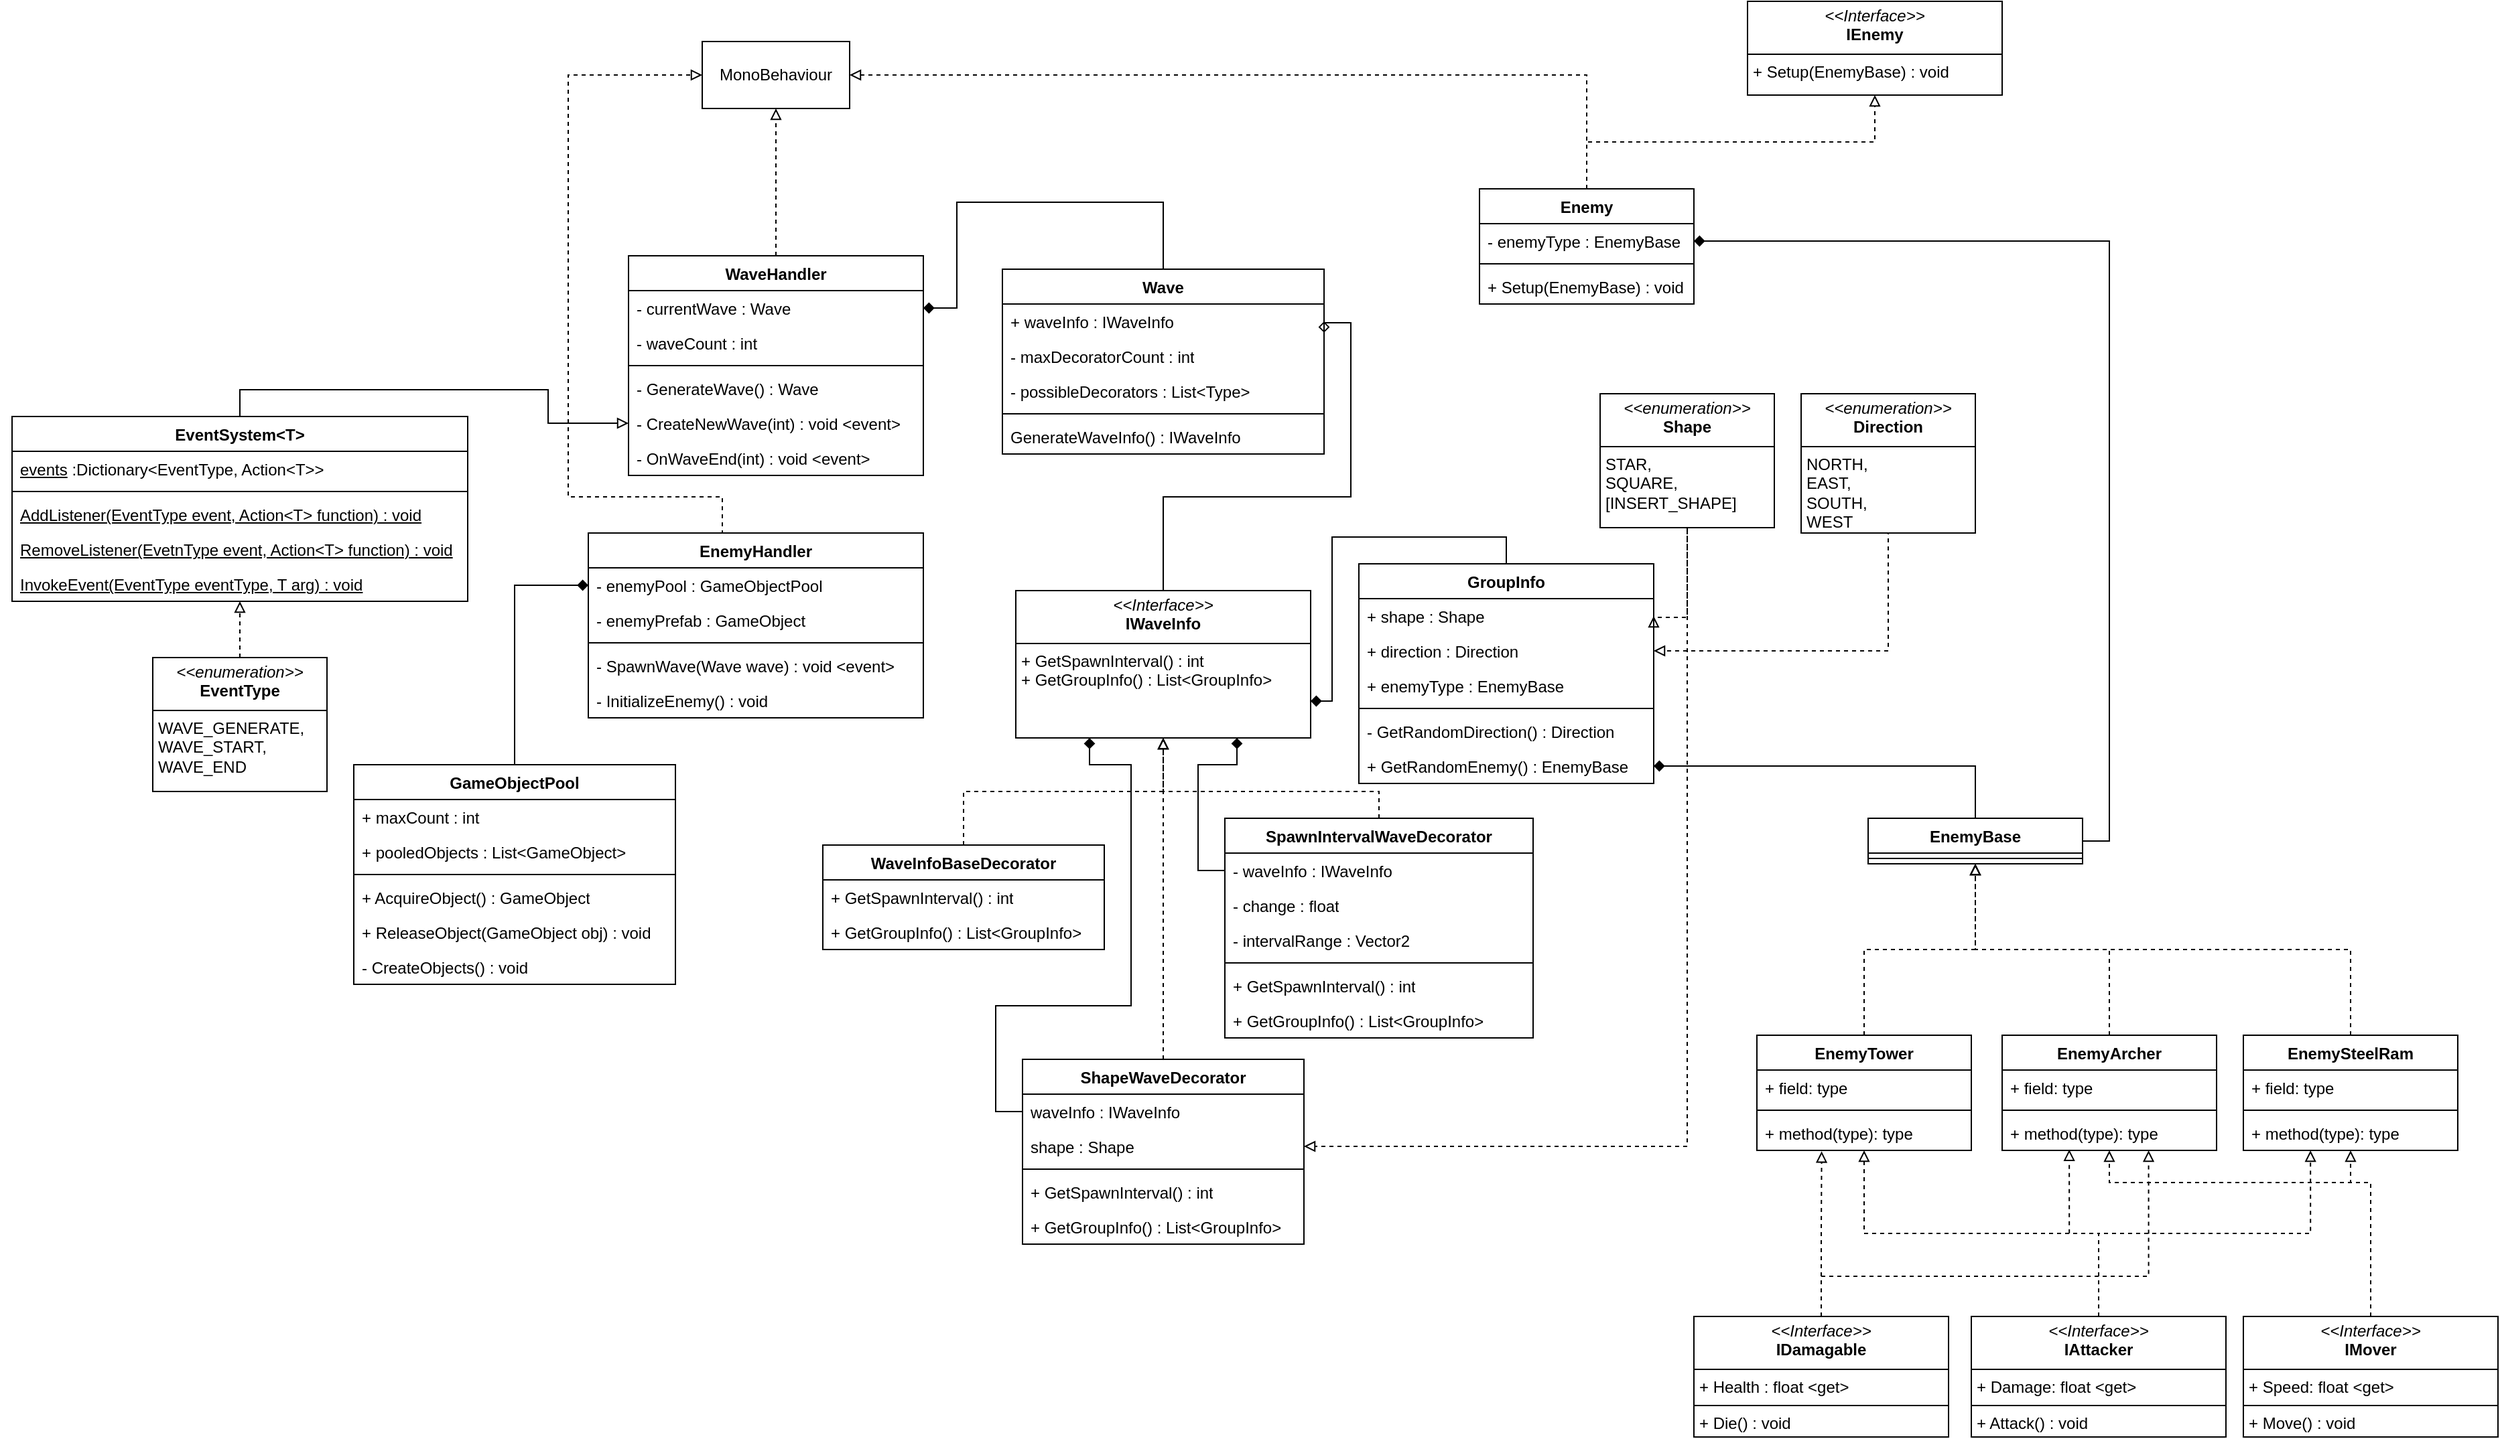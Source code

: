 <mxfile version="24.7.15">
  <diagram name="Pagina-1" id="ZAaNKUQ208jyBHNCcalK">
    <mxGraphModel dx="2112" dy="1932" grid="1" gridSize="10" guides="1" tooltips="1" connect="1" arrows="1" fold="1" page="1" pageScale="1" pageWidth="827" pageHeight="1169" math="0" shadow="0">
      <root>
        <mxCell id="0" />
        <mxCell id="1" parent="0" />
        <mxCell id="A4hRRf6fgyUjCyuhx8zS-74" style="edgeStyle=orthogonalEdgeStyle;rounded=0;orthogonalLoop=1;jettySize=auto;html=1;exitX=0.5;exitY=0;exitDx=0;exitDy=0;endArrow=diamond;endFill=1;" parent="1" source="A4hRRf6fgyUjCyuhx8zS-5" target="A4hRRf6fgyUjCyuhx8zS-70" edge="1">
          <mxGeometry relative="1" as="geometry">
            <Array as="points">
              <mxPoint x="414" y="-80" />
              <mxPoint x="260" y="-80" />
              <mxPoint x="260" y="-1" />
            </Array>
          </mxGeometry>
        </mxCell>
        <mxCell id="A4hRRf6fgyUjCyuhx8zS-5" value="Wave" style="swimlane;fontStyle=1;align=center;verticalAlign=top;childLayout=stackLayout;horizontal=1;startSize=26;horizontalStack=0;resizeParent=1;resizeParentMax=0;resizeLast=0;collapsible=1;marginBottom=0;whiteSpace=wrap;html=1;" parent="1" vertex="1">
          <mxGeometry x="294" y="-30" width="240" height="138" as="geometry" />
        </mxCell>
        <mxCell id="A4hRRf6fgyUjCyuhx8zS-67" value="+ waveInfo : IWaveInfo" style="text;strokeColor=none;fillColor=none;align=left;verticalAlign=top;spacingLeft=4;spacingRight=4;overflow=hidden;rotatable=0;points=[[0,0.5],[1,0.5]];portConstraint=eastwest;whiteSpace=wrap;html=1;" parent="A4hRRf6fgyUjCyuhx8zS-5" vertex="1">
          <mxGeometry y="26" width="240" height="26" as="geometry" />
        </mxCell>
        <mxCell id="c_gD_3OHT6W48HsS_Kz9-3" value="- maxDecoratorCount : int" style="text;strokeColor=none;fillColor=none;align=left;verticalAlign=top;spacingLeft=4;spacingRight=4;overflow=hidden;rotatable=0;points=[[0,0.5],[1,0.5]];portConstraint=eastwest;whiteSpace=wrap;html=1;" vertex="1" parent="A4hRRf6fgyUjCyuhx8zS-5">
          <mxGeometry y="52" width="240" height="26" as="geometry" />
        </mxCell>
        <mxCell id="c_gD_3OHT6W48HsS_Kz9-4" value="- possibleDecorators : List&amp;lt;Type&amp;gt;" style="text;strokeColor=none;fillColor=none;align=left;verticalAlign=top;spacingLeft=4;spacingRight=4;overflow=hidden;rotatable=0;points=[[0,0.5],[1,0.5]];portConstraint=eastwest;whiteSpace=wrap;html=1;" vertex="1" parent="A4hRRf6fgyUjCyuhx8zS-5">
          <mxGeometry y="78" width="240" height="26" as="geometry" />
        </mxCell>
        <mxCell id="A4hRRf6fgyUjCyuhx8zS-7" value="" style="line;strokeWidth=1;fillColor=none;align=left;verticalAlign=middle;spacingTop=-1;spacingLeft=3;spacingRight=3;rotatable=0;labelPosition=right;points=[];portConstraint=eastwest;strokeColor=inherit;" parent="A4hRRf6fgyUjCyuhx8zS-5" vertex="1">
          <mxGeometry y="104" width="240" height="8" as="geometry" />
        </mxCell>
        <mxCell id="A4hRRf6fgyUjCyuhx8zS-61" value="GenerateWaveInfo() : IWaveInfo" style="text;strokeColor=none;fillColor=none;align=left;verticalAlign=top;spacingLeft=4;spacingRight=4;overflow=hidden;rotatable=0;points=[[0,0.5],[1,0.5]];portConstraint=eastwest;whiteSpace=wrap;html=1;" parent="A4hRRf6fgyUjCyuhx8zS-5" vertex="1">
          <mxGeometry y="112" width="240" height="26" as="geometry" />
        </mxCell>
        <mxCell id="A4hRRf6fgyUjCyuhx8zS-68" style="edgeStyle=orthogonalEdgeStyle;rounded=0;orthogonalLoop=1;jettySize=auto;html=1;exitX=0.5;exitY=0;exitDx=0;exitDy=0;entryX=1;entryY=0.5;entryDx=0;entryDy=0;endArrow=diamond;endFill=0;" parent="1" source="A4hRRf6fgyUjCyuhx8zS-9" target="A4hRRf6fgyUjCyuhx8zS-67" edge="1">
          <mxGeometry relative="1" as="geometry">
            <Array as="points">
              <mxPoint x="414" y="140" />
              <mxPoint x="554" y="140" />
              <mxPoint x="554" y="10" />
            </Array>
          </mxGeometry>
        </mxCell>
        <mxCell id="A4hRRf6fgyUjCyuhx8zS-9" value="&lt;p style=&quot;margin:0px;margin-top:4px;text-align:center;&quot;&gt;&lt;i&gt;&amp;lt;&amp;lt;Interface&amp;gt;&amp;gt;&lt;/i&gt;&lt;br&gt;&lt;b&gt;IWaveInfo&lt;/b&gt;&lt;/p&gt;&lt;hr size=&quot;1&quot; style=&quot;border-style:solid;&quot;&gt;&lt;p style=&quot;margin:0px;margin-left:4px;&quot;&gt;+ GetSpawnInterval() : int&lt;/p&gt;&lt;p style=&quot;margin:0px;margin-left:4px;&quot;&gt;+ GetGroupInfo() : List&amp;lt;GroupInfo&amp;gt;&lt;/p&gt;" style="verticalAlign=top;align=left;overflow=fill;html=1;whiteSpace=wrap;" parent="1" vertex="1">
          <mxGeometry x="304" y="210" width="220" height="110" as="geometry" />
        </mxCell>
        <mxCell id="A4hRRf6fgyUjCyuhx8zS-15" style="edgeStyle=orthogonalEdgeStyle;rounded=0;orthogonalLoop=1;jettySize=auto;html=1;exitX=0.5;exitY=0;exitDx=0;exitDy=0;endArrow=block;endFill=0;dashed=1;" parent="1" source="A4hRRf6fgyUjCyuhx8zS-11" target="A4hRRf6fgyUjCyuhx8zS-9" edge="1">
          <mxGeometry relative="1" as="geometry" />
        </mxCell>
        <mxCell id="A4hRRf6fgyUjCyuhx8zS-11" value="WaveInfoBaseDecorator&lt;div&gt;&lt;br&gt;&lt;/div&gt;" style="swimlane;fontStyle=1;align=center;verticalAlign=top;childLayout=stackLayout;horizontal=1;startSize=26;horizontalStack=0;resizeParent=1;resizeParentMax=0;resizeLast=0;collapsible=1;marginBottom=0;whiteSpace=wrap;html=1;" parent="1" vertex="1">
          <mxGeometry x="160" y="400" width="210" height="78" as="geometry" />
        </mxCell>
        <mxCell id="A4hRRf6fgyUjCyuhx8zS-14" value="+ GetSpawnInterval() : int" style="text;strokeColor=none;fillColor=none;align=left;verticalAlign=top;spacingLeft=4;spacingRight=4;overflow=hidden;rotatable=0;points=[[0,0.5],[1,0.5]];portConstraint=eastwest;whiteSpace=wrap;html=1;" parent="A4hRRf6fgyUjCyuhx8zS-11" vertex="1">
          <mxGeometry y="26" width="210" height="26" as="geometry" />
        </mxCell>
        <mxCell id="A4hRRf6fgyUjCyuhx8zS-16" value="+ GetGroupInfo() : List&amp;lt;GroupInfo&amp;gt;" style="text;strokeColor=none;fillColor=none;align=left;verticalAlign=top;spacingLeft=4;spacingRight=4;overflow=hidden;rotatable=0;points=[[0,0.5],[1,0.5]];portConstraint=eastwest;whiteSpace=wrap;html=1;" parent="A4hRRf6fgyUjCyuhx8zS-11" vertex="1">
          <mxGeometry y="52" width="210" height="26" as="geometry" />
        </mxCell>
        <mxCell id="A4hRRf6fgyUjCyuhx8zS-39" style="edgeStyle=orthogonalEdgeStyle;rounded=0;orthogonalLoop=1;jettySize=auto;html=1;exitX=0.5;exitY=0;exitDx=0;exitDy=0;endArrow=block;endFill=0;dashed=1;" parent="1" source="A4hRRf6fgyUjCyuhx8zS-33" target="A4hRRf6fgyUjCyuhx8zS-9" edge="1">
          <mxGeometry relative="1" as="geometry">
            <Array as="points">
              <mxPoint x="575" y="360" />
              <mxPoint x="414" y="360" />
            </Array>
          </mxGeometry>
        </mxCell>
        <mxCell id="A4hRRf6fgyUjCyuhx8zS-33" value="SpawnIntervalWaveDecorator&lt;div&gt;&lt;br&gt;&lt;/div&gt;" style="swimlane;fontStyle=1;align=center;verticalAlign=top;childLayout=stackLayout;horizontal=1;startSize=26;horizontalStack=0;resizeParent=1;resizeParentMax=0;resizeLast=0;collapsible=1;marginBottom=0;whiteSpace=wrap;html=1;" parent="1" vertex="1">
          <mxGeometry x="460" y="380" width="230" height="164" as="geometry" />
        </mxCell>
        <mxCell id="A4hRRf6fgyUjCyuhx8zS-34" value="- waveInfo : IWaveInfo&lt;div&gt;&lt;br&gt;&lt;/div&gt;" style="text;strokeColor=none;fillColor=none;align=left;verticalAlign=top;spacingLeft=4;spacingRight=4;overflow=hidden;rotatable=0;points=[[0,0.5],[1,0.5]];portConstraint=eastwest;whiteSpace=wrap;html=1;" parent="A4hRRf6fgyUjCyuhx8zS-33" vertex="1">
          <mxGeometry y="26" width="230" height="26" as="geometry" />
        </mxCell>
        <mxCell id="A4hRRf6fgyUjCyuhx8zS-41" value="- change : float" style="text;strokeColor=none;fillColor=none;align=left;verticalAlign=top;spacingLeft=4;spacingRight=4;overflow=hidden;rotatable=0;points=[[0,0.5],[1,0.5]];portConstraint=eastwest;whiteSpace=wrap;html=1;" parent="A4hRRf6fgyUjCyuhx8zS-33" vertex="1">
          <mxGeometry y="52" width="230" height="26" as="geometry" />
        </mxCell>
        <mxCell id="c_gD_3OHT6W48HsS_Kz9-7" value="- intervalRange : Vector2" style="text;strokeColor=none;fillColor=none;align=left;verticalAlign=top;spacingLeft=4;spacingRight=4;overflow=hidden;rotatable=0;points=[[0,0.5],[1,0.5]];portConstraint=eastwest;whiteSpace=wrap;html=1;" vertex="1" parent="A4hRRf6fgyUjCyuhx8zS-33">
          <mxGeometry y="78" width="230" height="26" as="geometry" />
        </mxCell>
        <mxCell id="A4hRRf6fgyUjCyuhx8zS-35" value="" style="line;strokeWidth=1;fillColor=none;align=left;verticalAlign=middle;spacingTop=-1;spacingLeft=3;spacingRight=3;rotatable=0;labelPosition=right;points=[];portConstraint=eastwest;strokeColor=inherit;" parent="A4hRRf6fgyUjCyuhx8zS-33" vertex="1">
          <mxGeometry y="104" width="230" height="8" as="geometry" />
        </mxCell>
        <mxCell id="A4hRRf6fgyUjCyuhx8zS-37" value="+ GetSpawnInterval() : int" style="text;strokeColor=none;fillColor=none;align=left;verticalAlign=top;spacingLeft=4;spacingRight=4;overflow=hidden;rotatable=0;points=[[0,0.5],[1,0.5]];portConstraint=eastwest;whiteSpace=wrap;html=1;" parent="A4hRRf6fgyUjCyuhx8zS-33" vertex="1">
          <mxGeometry y="112" width="230" height="26" as="geometry" />
        </mxCell>
        <mxCell id="A4hRRf6fgyUjCyuhx8zS-38" value="+ GetGroupInfo() : List&amp;lt;GroupInfo&amp;gt;" style="text;strokeColor=none;fillColor=none;align=left;verticalAlign=top;spacingLeft=4;spacingRight=4;overflow=hidden;rotatable=0;points=[[0,0.5],[1,0.5]];portConstraint=eastwest;whiteSpace=wrap;html=1;" parent="A4hRRf6fgyUjCyuhx8zS-33" vertex="1">
          <mxGeometry y="138" width="230" height="26" as="geometry" />
        </mxCell>
        <mxCell id="c_gD_3OHT6W48HsS_Kz9-5" style="edgeStyle=orthogonalEdgeStyle;rounded=0;orthogonalLoop=1;jettySize=auto;html=1;exitX=0.5;exitY=0;exitDx=0;exitDy=0;entryX=0.5;entryY=1;entryDx=0;entryDy=0;dashed=1;endArrow=block;endFill=0;" edge="1" parent="1" source="A4hRRf6fgyUjCyuhx8zS-42" target="A4hRRf6fgyUjCyuhx8zS-9">
          <mxGeometry relative="1" as="geometry" />
        </mxCell>
        <mxCell id="A4hRRf6fgyUjCyuhx8zS-42" value="ShapeWaveDecorator" style="swimlane;fontStyle=1;align=center;verticalAlign=top;childLayout=stackLayout;horizontal=1;startSize=26;horizontalStack=0;resizeParent=1;resizeParentMax=0;resizeLast=0;collapsible=1;marginBottom=0;whiteSpace=wrap;html=1;" parent="1" vertex="1">
          <mxGeometry x="309" y="560" width="210" height="138" as="geometry" />
        </mxCell>
        <mxCell id="A4hRRf6fgyUjCyuhx8zS-43" value="waveInfo : IWaveInfo&lt;div&gt;&lt;br&gt;&lt;/div&gt;" style="text;strokeColor=none;fillColor=none;align=left;verticalAlign=top;spacingLeft=4;spacingRight=4;overflow=hidden;rotatable=0;points=[[0,0.5],[1,0.5]];portConstraint=eastwest;whiteSpace=wrap;html=1;" parent="A4hRRf6fgyUjCyuhx8zS-42" vertex="1">
          <mxGeometry y="26" width="210" height="26" as="geometry" />
        </mxCell>
        <mxCell id="T9z3V0rb0f9MsFmui5pd-3" value="shape : Shape" style="text;strokeColor=none;fillColor=none;align=left;verticalAlign=top;spacingLeft=4;spacingRight=4;overflow=hidden;rotatable=0;points=[[0,0.5],[1,0.5]];portConstraint=eastwest;whiteSpace=wrap;html=1;" parent="A4hRRf6fgyUjCyuhx8zS-42" vertex="1">
          <mxGeometry y="52" width="210" height="26" as="geometry" />
        </mxCell>
        <mxCell id="A4hRRf6fgyUjCyuhx8zS-44" value="" style="line;strokeWidth=1;fillColor=none;align=left;verticalAlign=middle;spacingTop=-1;spacingLeft=3;spacingRight=3;rotatable=0;labelPosition=right;points=[];portConstraint=eastwest;strokeColor=inherit;" parent="A4hRRf6fgyUjCyuhx8zS-42" vertex="1">
          <mxGeometry y="78" width="210" height="8" as="geometry" />
        </mxCell>
        <mxCell id="A4hRRf6fgyUjCyuhx8zS-45" value="+ GetSpawnInterval() : int" style="text;strokeColor=none;fillColor=none;align=left;verticalAlign=top;spacingLeft=4;spacingRight=4;overflow=hidden;rotatable=0;points=[[0,0.5],[1,0.5]];portConstraint=eastwest;whiteSpace=wrap;html=1;" parent="A4hRRf6fgyUjCyuhx8zS-42" vertex="1">
          <mxGeometry y="86" width="210" height="26" as="geometry" />
        </mxCell>
        <mxCell id="A4hRRf6fgyUjCyuhx8zS-47" value="+ GetGroupInfo() : List&amp;lt;GroupInfo&amp;gt;" style="text;strokeColor=none;fillColor=none;align=left;verticalAlign=top;spacingLeft=4;spacingRight=4;overflow=hidden;rotatable=0;points=[[0,0.5],[1,0.5]];portConstraint=eastwest;whiteSpace=wrap;html=1;" parent="A4hRRf6fgyUjCyuhx8zS-42" vertex="1">
          <mxGeometry y="112" width="210" height="26" as="geometry" />
        </mxCell>
        <mxCell id="A4hRRf6fgyUjCyuhx8zS-53" style="edgeStyle=orthogonalEdgeStyle;rounded=0;orthogonalLoop=1;jettySize=auto;html=1;exitX=0.5;exitY=0;exitDx=0;exitDy=0;entryX=1;entryY=0.75;entryDx=0;entryDy=0;endArrow=diamond;endFill=1;" parent="1" source="A4hRRf6fgyUjCyuhx8zS-48" target="A4hRRf6fgyUjCyuhx8zS-9" edge="1">
          <mxGeometry relative="1" as="geometry" />
        </mxCell>
        <mxCell id="A4hRRf6fgyUjCyuhx8zS-48" value="GroupInfo" style="swimlane;fontStyle=1;align=center;verticalAlign=top;childLayout=stackLayout;horizontal=1;startSize=26;horizontalStack=0;resizeParent=1;resizeParentMax=0;resizeLast=0;collapsible=1;marginBottom=0;whiteSpace=wrap;html=1;" parent="1" vertex="1">
          <mxGeometry x="560" y="190" width="220" height="164" as="geometry" />
        </mxCell>
        <mxCell id="A4hRRf6fgyUjCyuhx8zS-49" value="+ shape : Shape" style="text;strokeColor=none;fillColor=none;align=left;verticalAlign=top;spacingLeft=4;spacingRight=4;overflow=hidden;rotatable=0;points=[[0,0.5],[1,0.5]];portConstraint=eastwest;whiteSpace=wrap;html=1;" parent="A4hRRf6fgyUjCyuhx8zS-48" vertex="1">
          <mxGeometry y="26" width="220" height="26" as="geometry" />
        </mxCell>
        <mxCell id="A4hRRf6fgyUjCyuhx8zS-52" value="+ direction : Direction" style="text;strokeColor=none;fillColor=none;align=left;verticalAlign=top;spacingLeft=4;spacingRight=4;overflow=hidden;rotatable=0;points=[[0,0.5],[1,0.5]];portConstraint=eastwest;whiteSpace=wrap;html=1;" parent="A4hRRf6fgyUjCyuhx8zS-48" vertex="1">
          <mxGeometry y="52" width="220" height="26" as="geometry" />
        </mxCell>
        <mxCell id="c_gD_3OHT6W48HsS_Kz9-11" value="+ enemyType : EnemyBase" style="text;strokeColor=none;fillColor=none;align=left;verticalAlign=top;spacingLeft=4;spacingRight=4;overflow=hidden;rotatable=0;points=[[0,0.5],[1,0.5]];portConstraint=eastwest;whiteSpace=wrap;html=1;" vertex="1" parent="A4hRRf6fgyUjCyuhx8zS-48">
          <mxGeometry y="78" width="220" height="26" as="geometry" />
        </mxCell>
        <mxCell id="A4hRRf6fgyUjCyuhx8zS-50" value="" style="line;strokeWidth=1;fillColor=none;align=left;verticalAlign=middle;spacingTop=-1;spacingLeft=3;spacingRight=3;rotatable=0;labelPosition=right;points=[];portConstraint=eastwest;strokeColor=inherit;" parent="A4hRRf6fgyUjCyuhx8zS-48" vertex="1">
          <mxGeometry y="104" width="220" height="8" as="geometry" />
        </mxCell>
        <mxCell id="A4hRRf6fgyUjCyuhx8zS-51" value="- GetRandomDirection() : Direction" style="text;strokeColor=none;fillColor=none;align=left;verticalAlign=top;spacingLeft=4;spacingRight=4;overflow=hidden;rotatable=0;points=[[0,0.5],[1,0.5]];portConstraint=eastwest;whiteSpace=wrap;html=1;" parent="A4hRRf6fgyUjCyuhx8zS-48" vertex="1">
          <mxGeometry y="112" width="220" height="26" as="geometry" />
        </mxCell>
        <mxCell id="T9z3V0rb0f9MsFmui5pd-2" value="+ GetRandomEnemy() : EnemyBase" style="text;strokeColor=none;fillColor=none;align=left;verticalAlign=top;spacingLeft=4;spacingRight=4;overflow=hidden;rotatable=0;points=[[0,0.5],[1,0.5]];portConstraint=eastwest;whiteSpace=wrap;html=1;" parent="A4hRRf6fgyUjCyuhx8zS-48" vertex="1">
          <mxGeometry y="138" width="220" height="26" as="geometry" />
        </mxCell>
        <mxCell id="A4hRRf6fgyUjCyuhx8zS-60" style="edgeStyle=orthogonalEdgeStyle;rounded=0;orthogonalLoop=1;jettySize=auto;html=1;exitX=0.5;exitY=0;exitDx=0;exitDy=0;entryX=1;entryY=0.5;entryDx=0;entryDy=0;endArrow=block;endFill=0;dashed=1;" parent="1" source="A4hRRf6fgyUjCyuhx8zS-56" target="A4hRRf6fgyUjCyuhx8zS-49" edge="1">
          <mxGeometry relative="1" as="geometry">
            <Array as="points">
              <mxPoint x="805" y="230" />
            </Array>
          </mxGeometry>
        </mxCell>
        <mxCell id="c_gD_3OHT6W48HsS_Kz9-6" style="edgeStyle=orthogonalEdgeStyle;rounded=0;orthogonalLoop=1;jettySize=auto;html=1;exitX=0.5;exitY=1;exitDx=0;exitDy=0;dashed=1;endArrow=block;endFill=0;" edge="1" parent="1" source="A4hRRf6fgyUjCyuhx8zS-56" target="T9z3V0rb0f9MsFmui5pd-3">
          <mxGeometry relative="1" as="geometry" />
        </mxCell>
        <mxCell id="A4hRRf6fgyUjCyuhx8zS-56" value="&lt;p style=&quot;margin:0px;margin-top:4px;text-align:center;&quot;&gt;&lt;i&gt;&amp;lt;&amp;lt;enumeration&amp;gt;&amp;gt;&lt;/i&gt;&lt;br&gt;&lt;b&gt;Shape&lt;/b&gt;&lt;/p&gt;&lt;hr size=&quot;1&quot; style=&quot;border-style:solid;&quot;&gt;&lt;p style=&quot;margin:0px;margin-left:4px;&quot;&gt;STAR,&lt;/p&gt;&lt;p style=&quot;margin:0px;margin-left:4px;&quot;&gt;SQUARE,&lt;/p&gt;&lt;p style=&quot;margin:0px;margin-left:4px;&quot;&gt;[INSERT_SHAPE]&lt;/p&gt;" style="verticalAlign=top;align=left;overflow=fill;html=1;whiteSpace=wrap;" parent="1" vertex="1">
          <mxGeometry x="740" y="63" width="130" height="100" as="geometry" />
        </mxCell>
        <mxCell id="A4hRRf6fgyUjCyuhx8zS-59" style="edgeStyle=orthogonalEdgeStyle;rounded=0;orthogonalLoop=1;jettySize=auto;html=1;exitX=0.5;exitY=0;exitDx=0;exitDy=0;entryX=1;entryY=0.5;entryDx=0;entryDy=0;endArrow=block;endFill=0;dashed=1;" parent="1" source="A4hRRf6fgyUjCyuhx8zS-57" target="A4hRRf6fgyUjCyuhx8zS-52" edge="1">
          <mxGeometry relative="1" as="geometry">
            <Array as="points">
              <mxPoint x="955" y="255" />
            </Array>
          </mxGeometry>
        </mxCell>
        <mxCell id="A4hRRf6fgyUjCyuhx8zS-57" value="&lt;p style=&quot;margin:0px;margin-top:4px;text-align:center;&quot;&gt;&lt;i&gt;&amp;lt;&amp;lt;enumeration&amp;gt;&amp;gt;&lt;/i&gt;&lt;br&gt;&lt;b&gt;Direction&lt;/b&gt;&lt;/p&gt;&lt;hr size=&quot;1&quot; style=&quot;border-style:solid;&quot;&gt;&lt;p style=&quot;margin:0px;margin-left:4px;&quot;&gt;NORTH,&lt;/p&gt;&lt;p style=&quot;margin:0px;margin-left:4px;&quot;&gt;EAST,&lt;/p&gt;&lt;p style=&quot;margin:0px;margin-left:4px;&quot;&gt;SOUTH,&lt;/p&gt;&lt;p style=&quot;margin:0px;margin-left:4px;&quot;&gt;WEST&lt;/p&gt;" style="verticalAlign=top;align=left;overflow=fill;html=1;whiteSpace=wrap;" parent="1" vertex="1">
          <mxGeometry x="890" y="63" width="130" height="104" as="geometry" />
        </mxCell>
        <mxCell id="MQfxF33sxCKg38-N3flm-3" style="edgeStyle=orthogonalEdgeStyle;rounded=0;orthogonalLoop=1;jettySize=auto;html=1;exitX=0.5;exitY=0;exitDx=0;exitDy=0;entryX=0.5;entryY=1;entryDx=0;entryDy=0;dashed=1;endArrow=block;endFill=0;" parent="1" source="A4hRRf6fgyUjCyuhx8zS-69" target="MQfxF33sxCKg38-N3flm-2" edge="1">
          <mxGeometry relative="1" as="geometry" />
        </mxCell>
        <mxCell id="A4hRRf6fgyUjCyuhx8zS-69" value="WaveHandler&lt;div&gt;&lt;br&gt;&lt;/div&gt;" style="swimlane;fontStyle=1;align=center;verticalAlign=top;childLayout=stackLayout;horizontal=1;startSize=26;horizontalStack=0;resizeParent=1;resizeParentMax=0;resizeLast=0;collapsible=1;marginBottom=0;whiteSpace=wrap;html=1;" parent="1" vertex="1">
          <mxGeometry x="15" y="-40" width="220" height="164" as="geometry" />
        </mxCell>
        <mxCell id="A4hRRf6fgyUjCyuhx8zS-70" value="- currentWave : Wave&lt;div&gt;&lt;br&gt;&lt;/div&gt;" style="text;strokeColor=none;fillColor=none;align=left;verticalAlign=top;spacingLeft=4;spacingRight=4;overflow=hidden;rotatable=0;points=[[0,0.5],[1,0.5]];portConstraint=eastwest;whiteSpace=wrap;html=1;" parent="A4hRRf6fgyUjCyuhx8zS-69" vertex="1">
          <mxGeometry y="26" width="220" height="26" as="geometry" />
        </mxCell>
        <mxCell id="c_gD_3OHT6W48HsS_Kz9-1" value="- waveCount : int" style="text;strokeColor=none;fillColor=none;align=left;verticalAlign=top;spacingLeft=4;spacingRight=4;overflow=hidden;rotatable=0;points=[[0,0.5],[1,0.5]];portConstraint=eastwest;whiteSpace=wrap;html=1;" vertex="1" parent="A4hRRf6fgyUjCyuhx8zS-69">
          <mxGeometry y="52" width="220" height="26" as="geometry" />
        </mxCell>
        <mxCell id="A4hRRf6fgyUjCyuhx8zS-71" value="" style="line;strokeWidth=1;fillColor=none;align=left;verticalAlign=middle;spacingTop=-1;spacingLeft=3;spacingRight=3;rotatable=0;labelPosition=right;points=[];portConstraint=eastwest;strokeColor=inherit;" parent="A4hRRf6fgyUjCyuhx8zS-69" vertex="1">
          <mxGeometry y="78" width="220" height="8" as="geometry" />
        </mxCell>
        <mxCell id="A4hRRf6fgyUjCyuhx8zS-72" value="- GenerateWave() : Wave" style="text;strokeColor=none;fillColor=none;align=left;verticalAlign=top;spacingLeft=4;spacingRight=4;overflow=hidden;rotatable=0;points=[[0,0.5],[1,0.5]];portConstraint=eastwest;whiteSpace=wrap;html=1;" parent="A4hRRf6fgyUjCyuhx8zS-69" vertex="1">
          <mxGeometry y="86" width="220" height="26" as="geometry" />
        </mxCell>
        <mxCell id="A4hRRf6fgyUjCyuhx8zS-76" value="- CreateNewWave(int) : void &amp;lt;event&amp;gt;" style="text;strokeColor=none;fillColor=none;align=left;verticalAlign=top;spacingLeft=4;spacingRight=4;overflow=hidden;rotatable=0;points=[[0,0.5],[1,0.5]];portConstraint=eastwest;whiteSpace=wrap;html=1;" parent="A4hRRf6fgyUjCyuhx8zS-69" vertex="1">
          <mxGeometry y="112" width="220" height="26" as="geometry" />
        </mxCell>
        <mxCell id="c_gD_3OHT6W48HsS_Kz9-2" value="- OnWaveEnd(int) : void &amp;lt;event&amp;gt;" style="text;strokeColor=none;fillColor=none;align=left;verticalAlign=top;spacingLeft=4;spacingRight=4;overflow=hidden;rotatable=0;points=[[0,0.5],[1,0.5]];portConstraint=eastwest;whiteSpace=wrap;html=1;" vertex="1" parent="A4hRRf6fgyUjCyuhx8zS-69">
          <mxGeometry y="138" width="220" height="26" as="geometry" />
        </mxCell>
        <mxCell id="lJ5PHofeOfsGU0Xv9PLx-1" style="edgeStyle=orthogonalEdgeStyle;rounded=0;orthogonalLoop=1;jettySize=auto;html=1;exitX=0.5;exitY=0;exitDx=0;exitDy=0;endArrow=block;endFill=0;" parent="1" source="8auboDsnmTtv3Tf3uesc-1" target="A4hRRf6fgyUjCyuhx8zS-76" edge="1">
          <mxGeometry relative="1" as="geometry" />
        </mxCell>
        <mxCell id="8auboDsnmTtv3Tf3uesc-1" value="EventSystem&amp;lt;T&amp;gt;" style="swimlane;fontStyle=1;align=center;verticalAlign=top;childLayout=stackLayout;horizontal=1;startSize=26;horizontalStack=0;resizeParent=1;resizeParentMax=0;resizeLast=0;collapsible=1;marginBottom=0;whiteSpace=wrap;html=1;" parent="1" vertex="1">
          <mxGeometry x="-445" y="80" width="340" height="138" as="geometry" />
        </mxCell>
        <mxCell id="8auboDsnmTtv3Tf3uesc-2" value="&lt;u&gt;events&lt;/u&gt; :Dictionary&amp;lt;EventType, Action&amp;lt;T&amp;gt;&amp;gt;" style="text;strokeColor=none;fillColor=none;align=left;verticalAlign=top;spacingLeft=4;spacingRight=4;overflow=hidden;rotatable=0;points=[[0,0.5],[1,0.5]];portConstraint=eastwest;whiteSpace=wrap;html=1;" parent="8auboDsnmTtv3Tf3uesc-1" vertex="1">
          <mxGeometry y="26" width="340" height="26" as="geometry" />
        </mxCell>
        <mxCell id="8auboDsnmTtv3Tf3uesc-3" value="" style="line;strokeWidth=1;fillColor=none;align=left;verticalAlign=middle;spacingTop=-1;spacingLeft=3;spacingRight=3;rotatable=0;labelPosition=right;points=[];portConstraint=eastwest;strokeColor=inherit;" parent="8auboDsnmTtv3Tf3uesc-1" vertex="1">
          <mxGeometry y="52" width="340" height="8" as="geometry" />
        </mxCell>
        <mxCell id="8auboDsnmTtv3Tf3uesc-4" value="&lt;u&gt;AddListener(EventType event, Action&amp;lt;T&amp;gt; function) : void&lt;/u&gt;" style="text;strokeColor=none;fillColor=none;align=left;verticalAlign=top;spacingLeft=4;spacingRight=4;overflow=hidden;rotatable=0;points=[[0,0.5],[1,0.5]];portConstraint=eastwest;whiteSpace=wrap;html=1;" parent="8auboDsnmTtv3Tf3uesc-1" vertex="1">
          <mxGeometry y="60" width="340" height="26" as="geometry" />
        </mxCell>
        <mxCell id="8auboDsnmTtv3Tf3uesc-6" value="&lt;u&gt;RemoveListener(EvetnType event, Action&amp;lt;T&amp;gt; function) : void&lt;/u&gt;" style="text;strokeColor=none;fillColor=none;align=left;verticalAlign=top;spacingLeft=4;spacingRight=4;overflow=hidden;rotatable=0;points=[[0,0.5],[1,0.5]];portConstraint=eastwest;whiteSpace=wrap;html=1;" parent="8auboDsnmTtv3Tf3uesc-1" vertex="1">
          <mxGeometry y="86" width="340" height="26" as="geometry" />
        </mxCell>
        <mxCell id="8auboDsnmTtv3Tf3uesc-7" value="&lt;u&gt;InvokeEvent(EventType eventType, T arg) : void&lt;/u&gt;" style="text;strokeColor=none;fillColor=none;align=left;verticalAlign=top;spacingLeft=4;spacingRight=4;overflow=hidden;rotatable=0;points=[[0,0.5],[1,0.5]];portConstraint=eastwest;whiteSpace=wrap;html=1;" parent="8auboDsnmTtv3Tf3uesc-1" vertex="1">
          <mxGeometry y="112" width="340" height="26" as="geometry" />
        </mxCell>
        <mxCell id="8auboDsnmTtv3Tf3uesc-10" style="edgeStyle=none;curved=0;rounded=0;orthogonalLoop=1;jettySize=auto;html=1;exitX=0.5;exitY=0;exitDx=0;exitDy=0;fontSize=12;startSize=8;endSize=8;entryX=0;entryY=0.5;entryDx=0;entryDy=0;strokeColor=none;flowAnimation=1;" parent="1" source="8auboDsnmTtv3Tf3uesc-5" target="8auboDsnmTtv3Tf3uesc-2" edge="1">
          <mxGeometry relative="1" as="geometry">
            <mxPoint x="-245.353" y="150" as="targetPoint" />
            <Array as="points">
              <mxPoint x="-245" y="179" />
            </Array>
          </mxGeometry>
        </mxCell>
        <mxCell id="T9z3V0rb0f9MsFmui5pd-1" style="edgeStyle=orthogonalEdgeStyle;rounded=0;orthogonalLoop=1;jettySize=auto;html=1;exitX=0.5;exitY=0;exitDx=0;exitDy=0;dashed=1;endArrow=block;endFill=0;" parent="1" source="8auboDsnmTtv3Tf3uesc-5" target="8auboDsnmTtv3Tf3uesc-1" edge="1">
          <mxGeometry relative="1" as="geometry" />
        </mxCell>
        <mxCell id="8auboDsnmTtv3Tf3uesc-5" value="&lt;p style=&quot;margin:0px;margin-top:4px;text-align:center;&quot;&gt;&lt;i&gt;&amp;lt;&amp;lt;enumeration&amp;gt;&amp;gt;&lt;/i&gt;&lt;br&gt;&lt;b&gt;EventType&lt;/b&gt;&lt;/p&gt;&lt;hr size=&quot;1&quot; style=&quot;border-style:solid;&quot;&gt;&lt;p style=&quot;margin:0px;margin-left:4px;&quot;&gt;WAVE_GENERATE,&lt;br&gt;&lt;/p&gt;&lt;p style=&quot;margin:0px;margin-left:4px;&quot;&gt;WAVE_START,&lt;/p&gt;&lt;p style=&quot;margin:0px;margin-left:4px;&quot;&gt;WAVE_END&lt;/p&gt;" style="verticalAlign=top;align=left;overflow=fill;html=1;whiteSpace=wrap;" parent="1" vertex="1">
          <mxGeometry x="-340" y="260" width="130" height="100" as="geometry" />
        </mxCell>
        <mxCell id="MQfxF33sxCKg38-N3flm-4" style="edgeStyle=orthogonalEdgeStyle;rounded=0;orthogonalLoop=1;jettySize=auto;html=1;exitX=0.5;exitY=0;exitDx=0;exitDy=0;entryX=0;entryY=0.5;entryDx=0;entryDy=0;dashed=1;endArrow=block;endFill=0;" parent="1" source="lJ5PHofeOfsGU0Xv9PLx-2" target="MQfxF33sxCKg38-N3flm-2" edge="1">
          <mxGeometry relative="1" as="geometry">
            <Array as="points">
              <mxPoint x="85" y="167" />
              <mxPoint x="85" y="140" />
              <mxPoint x="-30" y="140" />
              <mxPoint x="-30" y="-175" />
            </Array>
          </mxGeometry>
        </mxCell>
        <mxCell id="lJ5PHofeOfsGU0Xv9PLx-2" value="EnemyHandler" style="swimlane;fontStyle=1;align=center;verticalAlign=top;childLayout=stackLayout;horizontal=1;startSize=26;horizontalStack=0;resizeParent=1;resizeParentMax=0;resizeLast=0;collapsible=1;marginBottom=0;whiteSpace=wrap;html=1;" parent="1" vertex="1">
          <mxGeometry x="-15" y="167" width="250" height="138" as="geometry" />
        </mxCell>
        <mxCell id="lJ5PHofeOfsGU0Xv9PLx-3" value="- enemyPool : GameObjectPool" style="text;strokeColor=none;fillColor=none;align=left;verticalAlign=top;spacingLeft=4;spacingRight=4;overflow=hidden;rotatable=0;points=[[0,0.5],[1,0.5]];portConstraint=eastwest;whiteSpace=wrap;html=1;" parent="lJ5PHofeOfsGU0Xv9PLx-2" vertex="1">
          <mxGeometry y="26" width="250" height="26" as="geometry" />
        </mxCell>
        <mxCell id="lJ5PHofeOfsGU0Xv9PLx-6" value="- enemyPrefab : GameObject" style="text;strokeColor=none;fillColor=none;align=left;verticalAlign=top;spacingLeft=4;spacingRight=4;overflow=hidden;rotatable=0;points=[[0,0.5],[1,0.5]];portConstraint=eastwest;whiteSpace=wrap;html=1;" parent="lJ5PHofeOfsGU0Xv9PLx-2" vertex="1">
          <mxGeometry y="52" width="250" height="26" as="geometry" />
        </mxCell>
        <mxCell id="lJ5PHofeOfsGU0Xv9PLx-4" value="" style="line;strokeWidth=1;fillColor=none;align=left;verticalAlign=middle;spacingTop=-1;spacingLeft=3;spacingRight=3;rotatable=0;labelPosition=right;points=[];portConstraint=eastwest;strokeColor=inherit;" parent="lJ5PHofeOfsGU0Xv9PLx-2" vertex="1">
          <mxGeometry y="78" width="250" height="8" as="geometry" />
        </mxCell>
        <mxCell id="lJ5PHofeOfsGU0Xv9PLx-7" value="- SpawnWave(Wave wave) : void &amp;lt;event&amp;gt;" style="text;strokeColor=none;fillColor=none;align=left;verticalAlign=top;spacingLeft=4;spacingRight=4;overflow=hidden;rotatable=0;points=[[0,0.5],[1,0.5]];portConstraint=eastwest;whiteSpace=wrap;html=1;" parent="lJ5PHofeOfsGU0Xv9PLx-2" vertex="1">
          <mxGeometry y="86" width="250" height="26" as="geometry" />
        </mxCell>
        <mxCell id="lJ5PHofeOfsGU0Xv9PLx-5" value="- InitializeEnemy() : void" style="text;strokeColor=none;fillColor=none;align=left;verticalAlign=top;spacingLeft=4;spacingRight=4;overflow=hidden;rotatable=0;points=[[0,0.5],[1,0.5]];portConstraint=eastwest;whiteSpace=wrap;html=1;" parent="lJ5PHofeOfsGU0Xv9PLx-2" vertex="1">
          <mxGeometry y="112" width="250" height="26" as="geometry" />
        </mxCell>
        <mxCell id="lJ5PHofeOfsGU0Xv9PLx-16" style="edgeStyle=orthogonalEdgeStyle;rounded=0;orthogonalLoop=1;jettySize=auto;html=1;exitX=0.5;exitY=0;exitDx=0;exitDy=0;entryX=0;entryY=0.5;entryDx=0;entryDy=0;endArrow=diamond;endFill=1;" parent="1" source="lJ5PHofeOfsGU0Xv9PLx-9" target="lJ5PHofeOfsGU0Xv9PLx-3" edge="1">
          <mxGeometry relative="1" as="geometry">
            <Array as="points">
              <mxPoint x="-70" y="206" />
            </Array>
          </mxGeometry>
        </mxCell>
        <mxCell id="lJ5PHofeOfsGU0Xv9PLx-9" value="GameObjectPool" style="swimlane;fontStyle=1;align=center;verticalAlign=top;childLayout=stackLayout;horizontal=1;startSize=26;horizontalStack=0;resizeParent=1;resizeParentMax=0;resizeLast=0;collapsible=1;marginBottom=0;whiteSpace=wrap;html=1;" parent="1" vertex="1">
          <mxGeometry x="-190" y="340" width="240" height="164" as="geometry" />
        </mxCell>
        <mxCell id="lJ5PHofeOfsGU0Xv9PLx-13" value="+ maxCount : int" style="text;strokeColor=none;fillColor=none;align=left;verticalAlign=top;spacingLeft=4;spacingRight=4;overflow=hidden;rotatable=0;points=[[0,0.5],[1,0.5]];portConstraint=eastwest;whiteSpace=wrap;html=1;" parent="lJ5PHofeOfsGU0Xv9PLx-9" vertex="1">
          <mxGeometry y="26" width="240" height="26" as="geometry" />
        </mxCell>
        <mxCell id="lJ5PHofeOfsGU0Xv9PLx-10" value="+ pooledObjects : List&amp;lt;GameObject&amp;gt;" style="text;strokeColor=none;fillColor=none;align=left;verticalAlign=top;spacingLeft=4;spacingRight=4;overflow=hidden;rotatable=0;points=[[0,0.5],[1,0.5]];portConstraint=eastwest;whiteSpace=wrap;html=1;" parent="lJ5PHofeOfsGU0Xv9PLx-9" vertex="1">
          <mxGeometry y="52" width="240" height="26" as="geometry" />
        </mxCell>
        <mxCell id="lJ5PHofeOfsGU0Xv9PLx-11" value="" style="line;strokeWidth=1;fillColor=none;align=left;verticalAlign=middle;spacingTop=-1;spacingLeft=3;spacingRight=3;rotatable=0;labelPosition=right;points=[];portConstraint=eastwest;strokeColor=inherit;" parent="lJ5PHofeOfsGU0Xv9PLx-9" vertex="1">
          <mxGeometry y="78" width="240" height="8" as="geometry" />
        </mxCell>
        <mxCell id="lJ5PHofeOfsGU0Xv9PLx-12" value="+ AcquireObject() : GameObject" style="text;strokeColor=none;fillColor=none;align=left;verticalAlign=top;spacingLeft=4;spacingRight=4;overflow=hidden;rotatable=0;points=[[0,0.5],[1,0.5]];portConstraint=eastwest;whiteSpace=wrap;html=1;" parent="lJ5PHofeOfsGU0Xv9PLx-9" vertex="1">
          <mxGeometry y="86" width="240" height="26" as="geometry" />
        </mxCell>
        <mxCell id="lJ5PHofeOfsGU0Xv9PLx-14" value="+ ReleaseObject(GameObject obj) : void" style="text;strokeColor=none;fillColor=none;align=left;verticalAlign=top;spacingLeft=4;spacingRight=4;overflow=hidden;rotatable=0;points=[[0,0.5],[1,0.5]];portConstraint=eastwest;whiteSpace=wrap;html=1;" parent="lJ5PHofeOfsGU0Xv9PLx-9" vertex="1">
          <mxGeometry y="112" width="240" height="26" as="geometry" />
        </mxCell>
        <mxCell id="lJ5PHofeOfsGU0Xv9PLx-15" value="- CreateObjects() : void" style="text;strokeColor=none;fillColor=none;align=left;verticalAlign=top;spacingLeft=4;spacingRight=4;overflow=hidden;rotatable=0;points=[[0,0.5],[1,0.5]];portConstraint=eastwest;whiteSpace=wrap;html=1;" parent="lJ5PHofeOfsGU0Xv9PLx-9" vertex="1">
          <mxGeometry y="138" width="240" height="26" as="geometry" />
        </mxCell>
        <mxCell id="MQfxF33sxCKg38-N3flm-2" value="MonoBehaviour" style="html=1;whiteSpace=wrap;" parent="1" vertex="1">
          <mxGeometry x="70" y="-200" width="110" height="50" as="geometry" />
        </mxCell>
        <mxCell id="c_gD_3OHT6W48HsS_Kz9-8" style="edgeStyle=orthogonalEdgeStyle;rounded=0;orthogonalLoop=1;jettySize=auto;html=1;exitX=0;exitY=0.5;exitDx=0;exitDy=0;entryX=0.75;entryY=1;entryDx=0;entryDy=0;endArrow=diamond;endFill=1;" edge="1" parent="1" source="A4hRRf6fgyUjCyuhx8zS-34" target="A4hRRf6fgyUjCyuhx8zS-9">
          <mxGeometry relative="1" as="geometry">
            <Array as="points">
              <mxPoint x="440" y="419" />
              <mxPoint x="440" y="340" />
              <mxPoint x="469" y="340" />
            </Array>
          </mxGeometry>
        </mxCell>
        <mxCell id="c_gD_3OHT6W48HsS_Kz9-9" style="edgeStyle=orthogonalEdgeStyle;rounded=0;orthogonalLoop=1;jettySize=auto;html=1;exitX=0;exitY=0.5;exitDx=0;exitDy=0;entryX=0.25;entryY=1;entryDx=0;entryDy=0;endArrow=diamond;endFill=1;" edge="1" parent="1" source="A4hRRf6fgyUjCyuhx8zS-43" target="A4hRRf6fgyUjCyuhx8zS-9">
          <mxGeometry relative="1" as="geometry">
            <Array as="points">
              <mxPoint x="289" y="599" />
              <mxPoint x="289" y="520" />
              <mxPoint x="390" y="520" />
              <mxPoint x="390" y="340" />
              <mxPoint x="359" y="340" />
            </Array>
          </mxGeometry>
        </mxCell>
        <mxCell id="c_gD_3OHT6W48HsS_Kz9-17" style="edgeStyle=orthogonalEdgeStyle;rounded=0;orthogonalLoop=1;jettySize=auto;html=1;exitX=0.5;exitY=0;exitDx=0;exitDy=0;entryX=1;entryY=0.5;entryDx=0;entryDy=0;endArrow=diamond;endFill=1;" edge="1" parent="1" source="c_gD_3OHT6W48HsS_Kz9-13" target="T9z3V0rb0f9MsFmui5pd-2">
          <mxGeometry relative="1" as="geometry" />
        </mxCell>
        <mxCell id="c_gD_3OHT6W48HsS_Kz9-64" style="edgeStyle=orthogonalEdgeStyle;rounded=0;orthogonalLoop=1;jettySize=auto;html=1;exitX=1;exitY=0.5;exitDx=0;exitDy=0;entryX=1;entryY=0.5;entryDx=0;entryDy=0;endArrow=diamond;endFill=1;" edge="1" parent="1" source="c_gD_3OHT6W48HsS_Kz9-13" target="c_gD_3OHT6W48HsS_Kz9-60">
          <mxGeometry relative="1" as="geometry" />
        </mxCell>
        <mxCell id="c_gD_3OHT6W48HsS_Kz9-63" style="edgeStyle=orthogonalEdgeStyle;rounded=0;orthogonalLoop=1;jettySize=auto;html=1;exitX=0.5;exitY=0;exitDx=0;exitDy=0;entryX=1;entryY=0.5;entryDx=0;entryDy=0;dashed=1;endArrow=block;endFill=0;" edge="1" parent="1" source="c_gD_3OHT6W48HsS_Kz9-59" target="MQfxF33sxCKg38-N3flm-2">
          <mxGeometry relative="1" as="geometry" />
        </mxCell>
        <mxCell id="c_gD_3OHT6W48HsS_Kz9-66" style="edgeStyle=orthogonalEdgeStyle;rounded=0;orthogonalLoop=1;jettySize=auto;html=1;exitX=0.5;exitY=0;exitDx=0;exitDy=0;dashed=1;endArrow=block;endFill=0;" edge="1" parent="1" source="c_gD_3OHT6W48HsS_Kz9-59" target="c_gD_3OHT6W48HsS_Kz9-65">
          <mxGeometry relative="1" as="geometry" />
        </mxCell>
        <mxCell id="c_gD_3OHT6W48HsS_Kz9-59" value="Enemy" style="swimlane;fontStyle=1;align=center;verticalAlign=top;childLayout=stackLayout;horizontal=1;startSize=26;horizontalStack=0;resizeParent=1;resizeParentMax=0;resizeLast=0;collapsible=1;marginBottom=0;whiteSpace=wrap;html=1;" vertex="1" parent="1">
          <mxGeometry x="650" y="-90" width="160" height="86" as="geometry" />
        </mxCell>
        <mxCell id="c_gD_3OHT6W48HsS_Kz9-60" value="- enemyType : EnemyBase" style="text;strokeColor=none;fillColor=none;align=left;verticalAlign=top;spacingLeft=4;spacingRight=4;overflow=hidden;rotatable=0;points=[[0,0.5],[1,0.5]];portConstraint=eastwest;whiteSpace=wrap;html=1;" vertex="1" parent="c_gD_3OHT6W48HsS_Kz9-59">
          <mxGeometry y="26" width="160" height="26" as="geometry" />
        </mxCell>
        <mxCell id="c_gD_3OHT6W48HsS_Kz9-61" value="" style="line;strokeWidth=1;fillColor=none;align=left;verticalAlign=middle;spacingTop=-1;spacingLeft=3;spacingRight=3;rotatable=0;labelPosition=right;points=[];portConstraint=eastwest;strokeColor=inherit;" vertex="1" parent="c_gD_3OHT6W48HsS_Kz9-59">
          <mxGeometry y="52" width="160" height="8" as="geometry" />
        </mxCell>
        <mxCell id="c_gD_3OHT6W48HsS_Kz9-62" value="+ Setup(EnemyBase) : void" style="text;strokeColor=none;fillColor=none;align=left;verticalAlign=top;spacingLeft=4;spacingRight=4;overflow=hidden;rotatable=0;points=[[0,0.5],[1,0.5]];portConstraint=eastwest;whiteSpace=wrap;html=1;" vertex="1" parent="c_gD_3OHT6W48HsS_Kz9-59">
          <mxGeometry y="60" width="160" height="26" as="geometry" />
        </mxCell>
        <mxCell id="c_gD_3OHT6W48HsS_Kz9-65" value="&lt;p style=&quot;margin:0px;margin-top:4px;text-align:center;&quot;&gt;&lt;i&gt;&amp;lt;&amp;lt;Interface&amp;gt;&amp;gt;&lt;/i&gt;&lt;br&gt;&lt;b&gt;IEnemy&lt;/b&gt;&lt;/p&gt;&lt;hr size=&quot;1&quot; style=&quot;border-style:solid;&quot;&gt;&lt;p style=&quot;margin:0px;margin-left:4px;&quot;&gt;+ Setup(EnemyBase) : void&lt;/p&gt;" style="verticalAlign=top;align=left;overflow=fill;html=1;whiteSpace=wrap;" vertex="1" parent="1">
          <mxGeometry x="850" y="-230" width="190" height="70" as="geometry" />
        </mxCell>
        <mxCell id="c_gD_3OHT6W48HsS_Kz9-68" value="" style="group;fillColor=none;fillStyle=dashed;strokeWidth=2;perimeterSpacing=5;container=0;" vertex="1" connectable="0" parent="1">
          <mxGeometry x="810" y="380" width="600" height="462" as="geometry" />
        </mxCell>
        <mxCell id="c_gD_3OHT6W48HsS_Kz9-13" value="EnemyBase" style="swimlane;fontStyle=1;align=center;verticalAlign=top;childLayout=stackLayout;horizontal=1;startSize=26;horizontalStack=0;resizeParent=1;resizeParentMax=0;resizeLast=0;collapsible=1;marginBottom=0;whiteSpace=wrap;html=1;" vertex="1" parent="1">
          <mxGeometry x="940" y="380" width="160" height="34" as="geometry" />
        </mxCell>
        <mxCell id="c_gD_3OHT6W48HsS_Kz9-15" value="" style="line;strokeWidth=1;fillColor=none;align=left;verticalAlign=middle;spacingTop=-1;spacingLeft=3;spacingRight=3;rotatable=0;labelPosition=right;points=[];portConstraint=eastwest;strokeColor=inherit;" vertex="1" parent="c_gD_3OHT6W48HsS_Kz9-13">
          <mxGeometry y="26" width="160" height="8" as="geometry" />
        </mxCell>
        <mxCell id="c_gD_3OHT6W48HsS_Kz9-18" value="EnemyArcher" style="swimlane;fontStyle=1;align=center;verticalAlign=top;childLayout=stackLayout;horizontal=1;startSize=26;horizontalStack=0;resizeParent=1;resizeParentMax=0;resizeLast=0;collapsible=1;marginBottom=0;whiteSpace=wrap;html=1;" vertex="1" parent="1">
          <mxGeometry x="1040" y="542" width="160" height="86" as="geometry" />
        </mxCell>
        <mxCell id="c_gD_3OHT6W48HsS_Kz9-19" value="+ field: type" style="text;strokeColor=none;fillColor=none;align=left;verticalAlign=top;spacingLeft=4;spacingRight=4;overflow=hidden;rotatable=0;points=[[0,0.5],[1,0.5]];portConstraint=eastwest;whiteSpace=wrap;html=1;" vertex="1" parent="c_gD_3OHT6W48HsS_Kz9-18">
          <mxGeometry y="26" width="160" height="26" as="geometry" />
        </mxCell>
        <mxCell id="c_gD_3OHT6W48HsS_Kz9-20" value="" style="line;strokeWidth=1;fillColor=none;align=left;verticalAlign=middle;spacingTop=-1;spacingLeft=3;spacingRight=3;rotatable=0;labelPosition=right;points=[];portConstraint=eastwest;strokeColor=inherit;" vertex="1" parent="c_gD_3OHT6W48HsS_Kz9-18">
          <mxGeometry y="52" width="160" height="8" as="geometry" />
        </mxCell>
        <mxCell id="c_gD_3OHT6W48HsS_Kz9-21" value="+ method(type): type" style="text;strokeColor=none;fillColor=none;align=left;verticalAlign=top;spacingLeft=4;spacingRight=4;overflow=hidden;rotatable=0;points=[[0,0.5],[1,0.5]];portConstraint=eastwest;whiteSpace=wrap;html=1;" vertex="1" parent="c_gD_3OHT6W48HsS_Kz9-18">
          <mxGeometry y="60" width="160" height="26" as="geometry" />
        </mxCell>
        <mxCell id="c_gD_3OHT6W48HsS_Kz9-23" value="EnemyTower" style="swimlane;fontStyle=1;align=center;verticalAlign=top;childLayout=stackLayout;horizontal=1;startSize=26;horizontalStack=0;resizeParent=1;resizeParentMax=0;resizeLast=0;collapsible=1;marginBottom=0;whiteSpace=wrap;html=1;" vertex="1" parent="1">
          <mxGeometry x="857" y="542" width="160" height="86" as="geometry" />
        </mxCell>
        <mxCell id="c_gD_3OHT6W48HsS_Kz9-24" value="+ field: type" style="text;strokeColor=none;fillColor=none;align=left;verticalAlign=top;spacingLeft=4;spacingRight=4;overflow=hidden;rotatable=0;points=[[0,0.5],[1,0.5]];portConstraint=eastwest;whiteSpace=wrap;html=1;" vertex="1" parent="c_gD_3OHT6W48HsS_Kz9-23">
          <mxGeometry y="26" width="160" height="26" as="geometry" />
        </mxCell>
        <mxCell id="c_gD_3OHT6W48HsS_Kz9-25" value="" style="line;strokeWidth=1;fillColor=none;align=left;verticalAlign=middle;spacingTop=-1;spacingLeft=3;spacingRight=3;rotatable=0;labelPosition=right;points=[];portConstraint=eastwest;strokeColor=inherit;" vertex="1" parent="c_gD_3OHT6W48HsS_Kz9-23">
          <mxGeometry y="52" width="160" height="8" as="geometry" />
        </mxCell>
        <mxCell id="c_gD_3OHT6W48HsS_Kz9-26" value="+ method(type): type" style="text;strokeColor=none;fillColor=none;align=left;verticalAlign=top;spacingLeft=4;spacingRight=4;overflow=hidden;rotatable=0;points=[[0,0.5],[1,0.5]];portConstraint=eastwest;whiteSpace=wrap;html=1;" vertex="1" parent="c_gD_3OHT6W48HsS_Kz9-23">
          <mxGeometry y="60" width="160" height="26" as="geometry" />
        </mxCell>
        <mxCell id="c_gD_3OHT6W48HsS_Kz9-28" value="EnemySteelRam" style="swimlane;fontStyle=1;align=center;verticalAlign=top;childLayout=stackLayout;horizontal=1;startSize=26;horizontalStack=0;resizeParent=1;resizeParentMax=0;resizeLast=0;collapsible=1;marginBottom=0;whiteSpace=wrap;html=1;" vertex="1" parent="1">
          <mxGeometry x="1220" y="542" width="160" height="86" as="geometry" />
        </mxCell>
        <mxCell id="c_gD_3OHT6W48HsS_Kz9-29" value="+ field: type" style="text;strokeColor=none;fillColor=none;align=left;verticalAlign=top;spacingLeft=4;spacingRight=4;overflow=hidden;rotatable=0;points=[[0,0.5],[1,0.5]];portConstraint=eastwest;whiteSpace=wrap;html=1;" vertex="1" parent="c_gD_3OHT6W48HsS_Kz9-28">
          <mxGeometry y="26" width="160" height="26" as="geometry" />
        </mxCell>
        <mxCell id="c_gD_3OHT6W48HsS_Kz9-30" value="" style="line;strokeWidth=1;fillColor=none;align=left;verticalAlign=middle;spacingTop=-1;spacingLeft=3;spacingRight=3;rotatable=0;labelPosition=right;points=[];portConstraint=eastwest;strokeColor=inherit;" vertex="1" parent="c_gD_3OHT6W48HsS_Kz9-28">
          <mxGeometry y="52" width="160" height="8" as="geometry" />
        </mxCell>
        <mxCell id="c_gD_3OHT6W48HsS_Kz9-31" value="+ method(type): type" style="text;strokeColor=none;fillColor=none;align=left;verticalAlign=top;spacingLeft=4;spacingRight=4;overflow=hidden;rotatable=0;points=[[0,0.5],[1,0.5]];portConstraint=eastwest;whiteSpace=wrap;html=1;" vertex="1" parent="c_gD_3OHT6W48HsS_Kz9-28">
          <mxGeometry y="60" width="160" height="26" as="geometry" />
        </mxCell>
        <mxCell id="c_gD_3OHT6W48HsS_Kz9-33" value="&lt;p style=&quot;margin:0px;margin-top:4px;text-align:center;&quot;&gt;&lt;i&gt;&amp;lt;&amp;lt;Interface&amp;gt;&amp;gt;&lt;/i&gt;&lt;br&gt;&lt;b&gt;IDamagable&lt;/b&gt;&lt;/p&gt;&lt;hr size=&quot;1&quot; style=&quot;border-style:solid;&quot;&gt;&lt;p style=&quot;margin:0px;margin-left:4px;&quot;&gt;+ Health : float &amp;lt;get&amp;gt;&lt;/p&gt;&lt;hr size=&quot;1&quot; style=&quot;border-style:solid;&quot;&gt;&lt;p style=&quot;margin:0px;margin-left:4px;&quot;&gt;+ Die() : void&lt;/p&gt;" style="verticalAlign=top;align=left;overflow=fill;html=1;whiteSpace=wrap;" vertex="1" parent="1">
          <mxGeometry x="810" y="752" width="190" height="90" as="geometry" />
        </mxCell>
        <mxCell id="c_gD_3OHT6W48HsS_Kz9-36" value="&lt;p style=&quot;margin:0px;margin-top:4px;text-align:center;&quot;&gt;&lt;i&gt;&amp;lt;&amp;lt;Interface&amp;gt;&amp;gt;&lt;/i&gt;&lt;br&gt;&lt;b&gt;IAttacker&lt;/b&gt;&lt;/p&gt;&lt;hr size=&quot;1&quot; style=&quot;border-style:solid;&quot;&gt;&lt;p style=&quot;margin:0px;margin-left:4px;&quot;&gt;+ Damage: float &amp;lt;get&amp;gt;&lt;/p&gt;&lt;hr size=&quot;1&quot; style=&quot;border-style:solid;&quot;&gt;&lt;p style=&quot;margin:0px;margin-left:4px;&quot;&gt;+ Attack() : void&lt;/p&gt;" style="verticalAlign=top;align=left;overflow=fill;html=1;whiteSpace=wrap;" vertex="1" parent="1">
          <mxGeometry x="1017" y="752" width="190" height="90" as="geometry" />
        </mxCell>
        <mxCell id="c_gD_3OHT6W48HsS_Kz9-43" value="&lt;p style=&quot;margin:0px;margin-top:4px;text-align:center;&quot;&gt;&lt;i&gt;&amp;lt;&amp;lt;Interface&amp;gt;&amp;gt;&lt;/i&gt;&lt;br&gt;&lt;b&gt;IMover&lt;/b&gt;&lt;/p&gt;&lt;hr size=&quot;1&quot; style=&quot;border-style:solid;&quot;&gt;&lt;p style=&quot;margin:0px;margin-left:4px;&quot;&gt;+ Speed: float &amp;lt;get&amp;gt;&lt;/p&gt;&lt;hr size=&quot;1&quot; style=&quot;border-style:solid;&quot;&gt;&lt;p style=&quot;margin:0px;margin-left:4px;&quot;&gt;+ Move() : void&lt;/p&gt;" style="verticalAlign=top;align=left;overflow=fill;html=1;whiteSpace=wrap;" vertex="1" parent="1">
          <mxGeometry x="1220" y="752" width="190" height="90" as="geometry" />
        </mxCell>
        <mxCell id="c_gD_3OHT6W48HsS_Kz9-22" style="edgeStyle=orthogonalEdgeStyle;rounded=0;orthogonalLoop=1;jettySize=auto;html=1;exitX=0.5;exitY=0;exitDx=0;exitDy=0;dashed=1;endArrow=block;endFill=0;" edge="1" parent="1" source="c_gD_3OHT6W48HsS_Kz9-18" target="c_gD_3OHT6W48HsS_Kz9-13">
          <mxGeometry relative="1" as="geometry" />
        </mxCell>
        <mxCell id="c_gD_3OHT6W48HsS_Kz9-27" style="edgeStyle=orthogonalEdgeStyle;rounded=0;orthogonalLoop=1;jettySize=auto;html=1;exitX=0.5;exitY=0;exitDx=0;exitDy=0;dashed=1;endArrow=block;endFill=0;" edge="1" parent="1" source="c_gD_3OHT6W48HsS_Kz9-23" target="c_gD_3OHT6W48HsS_Kz9-13">
          <mxGeometry relative="1" as="geometry" />
        </mxCell>
        <mxCell id="c_gD_3OHT6W48HsS_Kz9-32" style="edgeStyle=orthogonalEdgeStyle;rounded=0;orthogonalLoop=1;jettySize=auto;html=1;exitX=0.5;exitY=0;exitDx=0;exitDy=0;dashed=1;endArrow=block;endFill=0;" edge="1" parent="1" source="c_gD_3OHT6W48HsS_Kz9-28" target="c_gD_3OHT6W48HsS_Kz9-13">
          <mxGeometry relative="1" as="geometry" />
        </mxCell>
        <mxCell id="c_gD_3OHT6W48HsS_Kz9-57" style="edgeStyle=orthogonalEdgeStyle;rounded=0;orthogonalLoop=1;jettySize=auto;html=1;exitX=0.5;exitY=0;exitDx=0;exitDy=0;entryX=0.302;entryY=1.026;entryDx=0;entryDy=0;entryPerimeter=0;dashed=1;endArrow=block;endFill=0;" edge="1" parent="1" source="c_gD_3OHT6W48HsS_Kz9-33" target="c_gD_3OHT6W48HsS_Kz9-26">
          <mxGeometry relative="1" as="geometry" />
        </mxCell>
        <mxCell id="c_gD_3OHT6W48HsS_Kz9-58" style="edgeStyle=orthogonalEdgeStyle;rounded=0;orthogonalLoop=1;jettySize=auto;html=1;exitX=0.5;exitY=0;exitDx=0;exitDy=0;entryX=0.683;entryY=1;entryDx=0;entryDy=0;entryPerimeter=0;dashed=1;endArrow=block;endFill=0;" edge="1" parent="1" source="c_gD_3OHT6W48HsS_Kz9-33" target="c_gD_3OHT6W48HsS_Kz9-21">
          <mxGeometry relative="1" as="geometry">
            <Array as="points">
              <mxPoint x="905" y="722" />
              <mxPoint x="1149" y="722" />
            </Array>
          </mxGeometry>
        </mxCell>
        <mxCell id="c_gD_3OHT6W48HsS_Kz9-52" style="edgeStyle=orthogonalEdgeStyle;rounded=0;orthogonalLoop=1;jettySize=auto;html=1;exitX=0.5;exitY=0;exitDx=0;exitDy=0;dashed=1;endArrow=block;endFill=0;" edge="1" parent="1" source="c_gD_3OHT6W48HsS_Kz9-36" target="c_gD_3OHT6W48HsS_Kz9-23">
          <mxGeometry relative="1" as="geometry" />
        </mxCell>
        <mxCell id="c_gD_3OHT6W48HsS_Kz9-55" style="edgeStyle=orthogonalEdgeStyle;rounded=0;orthogonalLoop=1;jettySize=auto;html=1;exitX=0.5;exitY=0;exitDx=0;exitDy=0;entryX=0.313;entryY=0.974;entryDx=0;entryDy=0;entryPerimeter=0;dashed=1;endArrow=block;endFill=0;" edge="1" parent="1" source="c_gD_3OHT6W48HsS_Kz9-36" target="c_gD_3OHT6W48HsS_Kz9-21">
          <mxGeometry relative="1" as="geometry" />
        </mxCell>
        <mxCell id="c_gD_3OHT6W48HsS_Kz9-56" style="edgeStyle=orthogonalEdgeStyle;rounded=0;orthogonalLoop=1;jettySize=auto;html=1;exitX=0.5;exitY=0;exitDx=0;exitDy=0;entryX=0.313;entryY=1;entryDx=0;entryDy=0;entryPerimeter=0;dashed=1;endArrow=block;endFill=0;" edge="1" parent="1" source="c_gD_3OHT6W48HsS_Kz9-36" target="c_gD_3OHT6W48HsS_Kz9-31">
          <mxGeometry relative="1" as="geometry" />
        </mxCell>
        <mxCell id="c_gD_3OHT6W48HsS_Kz9-50" style="edgeStyle=orthogonalEdgeStyle;rounded=0;orthogonalLoop=1;jettySize=auto;html=1;exitX=0.5;exitY=0;exitDx=0;exitDy=0;dashed=1;endArrow=block;endFill=0;" edge="1" parent="1" source="c_gD_3OHT6W48HsS_Kz9-43" target="c_gD_3OHT6W48HsS_Kz9-28">
          <mxGeometry relative="1" as="geometry">
            <Array as="points">
              <mxPoint x="1315" y="652" />
              <mxPoint x="1300" y="652" />
            </Array>
          </mxGeometry>
        </mxCell>
        <mxCell id="c_gD_3OHT6W48HsS_Kz9-51" style="edgeStyle=orthogonalEdgeStyle;rounded=0;orthogonalLoop=1;jettySize=auto;html=1;exitX=0.5;exitY=0;exitDx=0;exitDy=0;dashed=1;endArrow=block;endFill=0;" edge="1" parent="1" source="c_gD_3OHT6W48HsS_Kz9-43" target="c_gD_3OHT6W48HsS_Kz9-18">
          <mxGeometry relative="1" as="geometry">
            <Array as="points">
              <mxPoint x="1315" y="652" />
              <mxPoint x="1120" y="652" />
            </Array>
          </mxGeometry>
        </mxCell>
      </root>
    </mxGraphModel>
  </diagram>
</mxfile>

